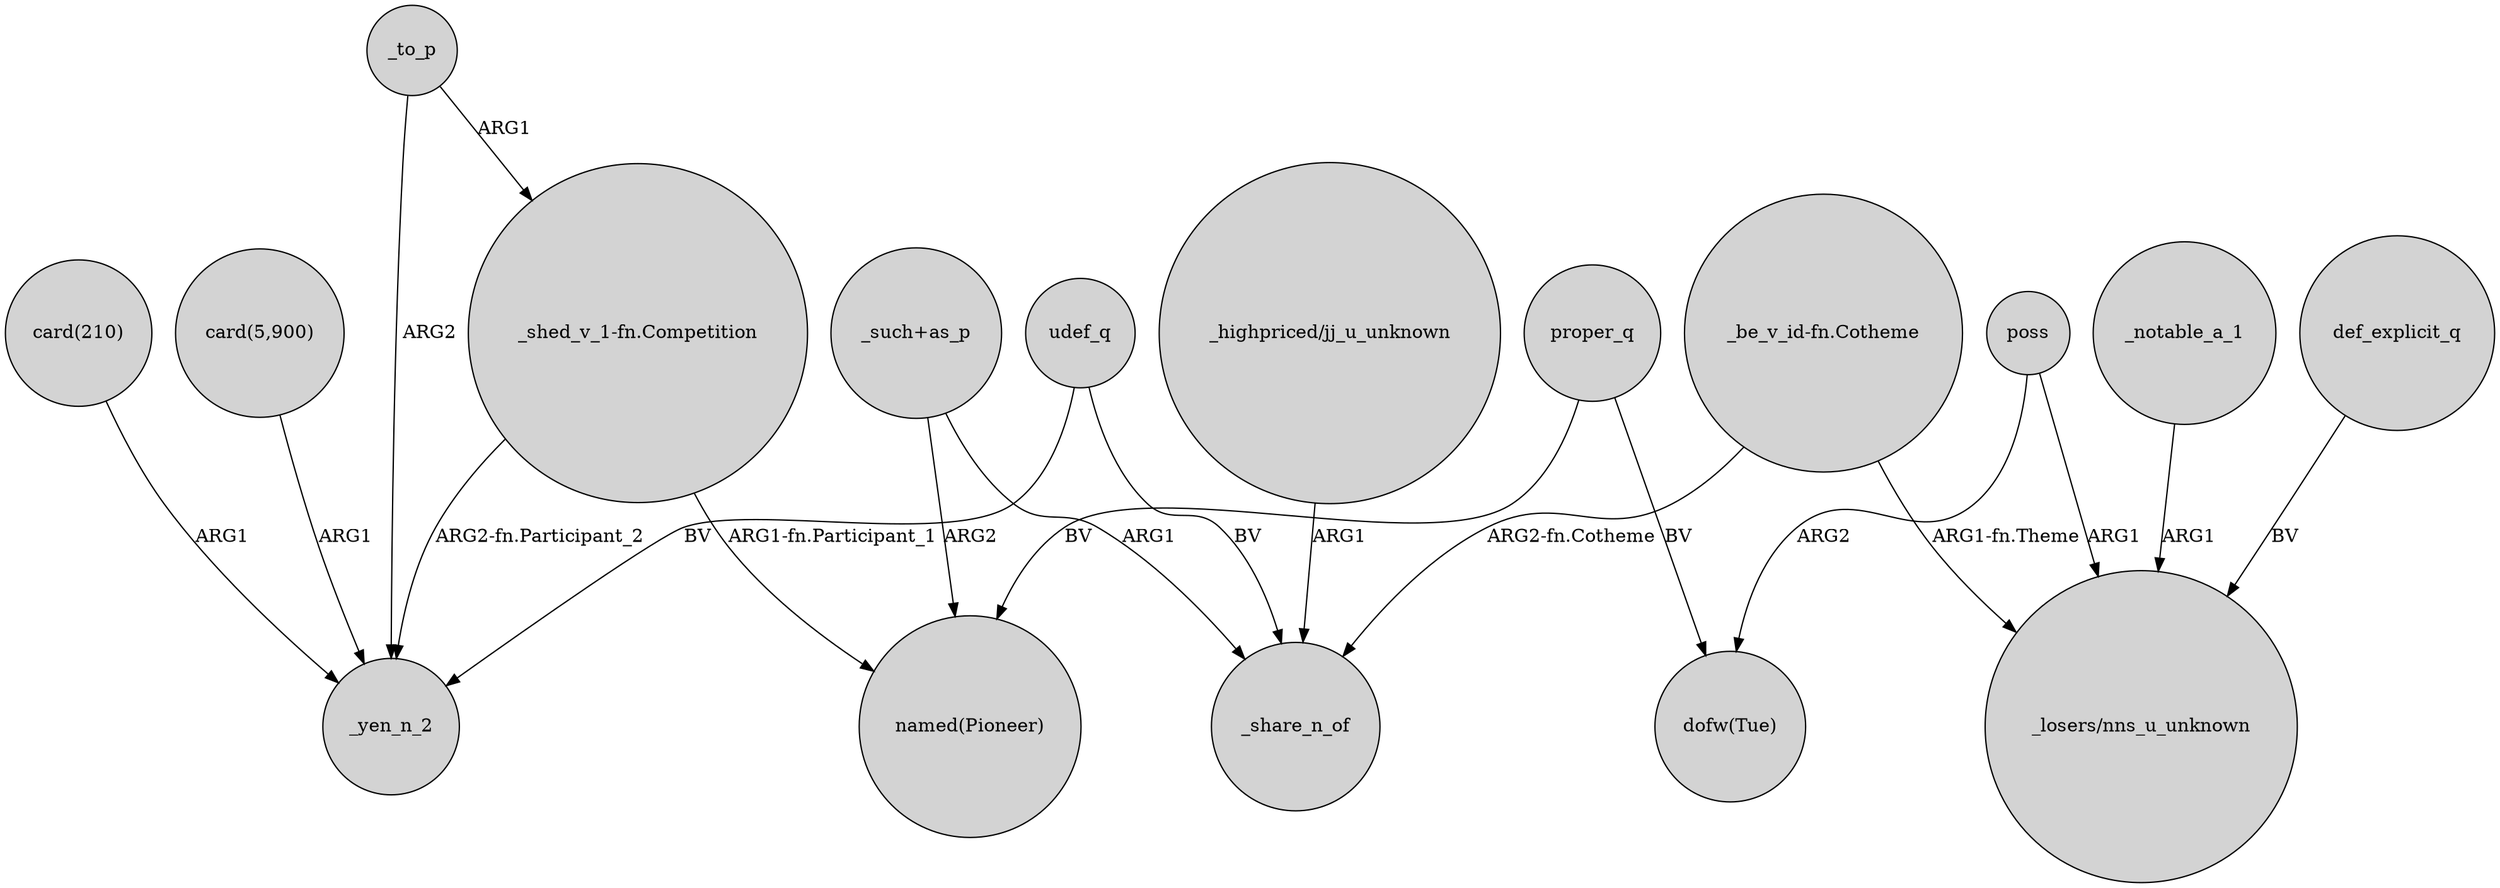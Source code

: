 digraph {
	node [shape=circle style=filled]
	"_such+as_p" -> "named(Pioneer)" [label=ARG2]
	"card(210)" -> _yen_n_2 [label=ARG1]
	"_highpriced/jj_u_unknown" -> _share_n_of [label=ARG1]
	_to_p -> _yen_n_2 [label=ARG2]
	_to_p -> "_shed_v_1-fn.Competition" [label=ARG1]
	proper_q -> "named(Pioneer)" [label=BV]
	def_explicit_q -> "_losers/nns_u_unknown" [label=BV]
	"_be_v_id-fn.Cotheme" -> "_losers/nns_u_unknown" [label="ARG1-fn.Theme"]
	_notable_a_1 -> "_losers/nns_u_unknown" [label=ARG1]
	poss -> "_losers/nns_u_unknown" [label=ARG1]
	udef_q -> _share_n_of [label=BV]
	poss -> "dofw(Tue)" [label=ARG2]
	"_be_v_id-fn.Cotheme" -> _share_n_of [label="ARG2-fn.Cotheme"]
	"_shed_v_1-fn.Competition" -> "named(Pioneer)" [label="ARG1-fn.Participant_1"]
	"_shed_v_1-fn.Competition" -> _yen_n_2 [label="ARG2-fn.Participant_2"]
	proper_q -> "dofw(Tue)" [label=BV]
	"card(5,900)" -> _yen_n_2 [label=ARG1]
	"_such+as_p" -> _share_n_of [label=ARG1]
	udef_q -> _yen_n_2 [label=BV]
}
